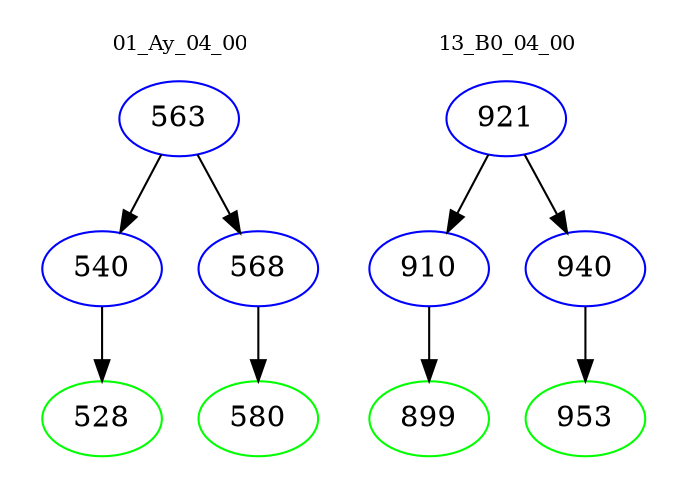 digraph{
subgraph cluster_0 {
color = white
label = "01_Ay_04_00";
fontsize=10;
T0_563 [label="563", color="blue"]
T0_563 -> T0_540 [color="black"]
T0_540 [label="540", color="blue"]
T0_540 -> T0_528 [color="black"]
T0_528 [label="528", color="green"]
T0_563 -> T0_568 [color="black"]
T0_568 [label="568", color="blue"]
T0_568 -> T0_580 [color="black"]
T0_580 [label="580", color="green"]
}
subgraph cluster_1 {
color = white
label = "13_B0_04_00";
fontsize=10;
T1_921 [label="921", color="blue"]
T1_921 -> T1_910 [color="black"]
T1_910 [label="910", color="blue"]
T1_910 -> T1_899 [color="black"]
T1_899 [label="899", color="green"]
T1_921 -> T1_940 [color="black"]
T1_940 [label="940", color="blue"]
T1_940 -> T1_953 [color="black"]
T1_953 [label="953", color="green"]
}
}
